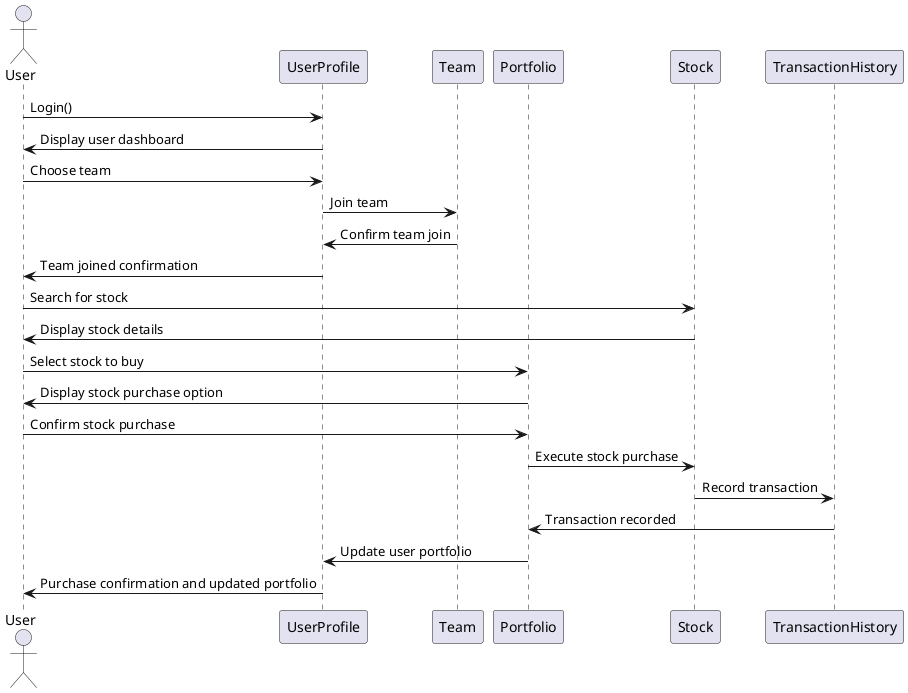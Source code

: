 @startuml
actor User
participant "UserProfile" as UP
participant "Team" as T
participant "Portfolio" as P
participant "Stock" as S
participant "TransactionHistory" as TH

User -> UP: Login()
UP -> User: Display user dashboard

User -> UP: Choose team
UP -> T: Join team
T -> UP: Confirm team join
UP -> User: Team joined confirmation

User -> S: Search for stock
S -> User: Display stock details

User -> P: Select stock to buy
P -> User: Display stock purchase option

User -> P: Confirm stock purchase
P -> S: Execute stock purchase
S -> TH: Record transaction
TH -> P: Transaction recorded
P -> UP: Update user portfolio
UP -> User: Purchase confirmation and updated portfolio
@enduml